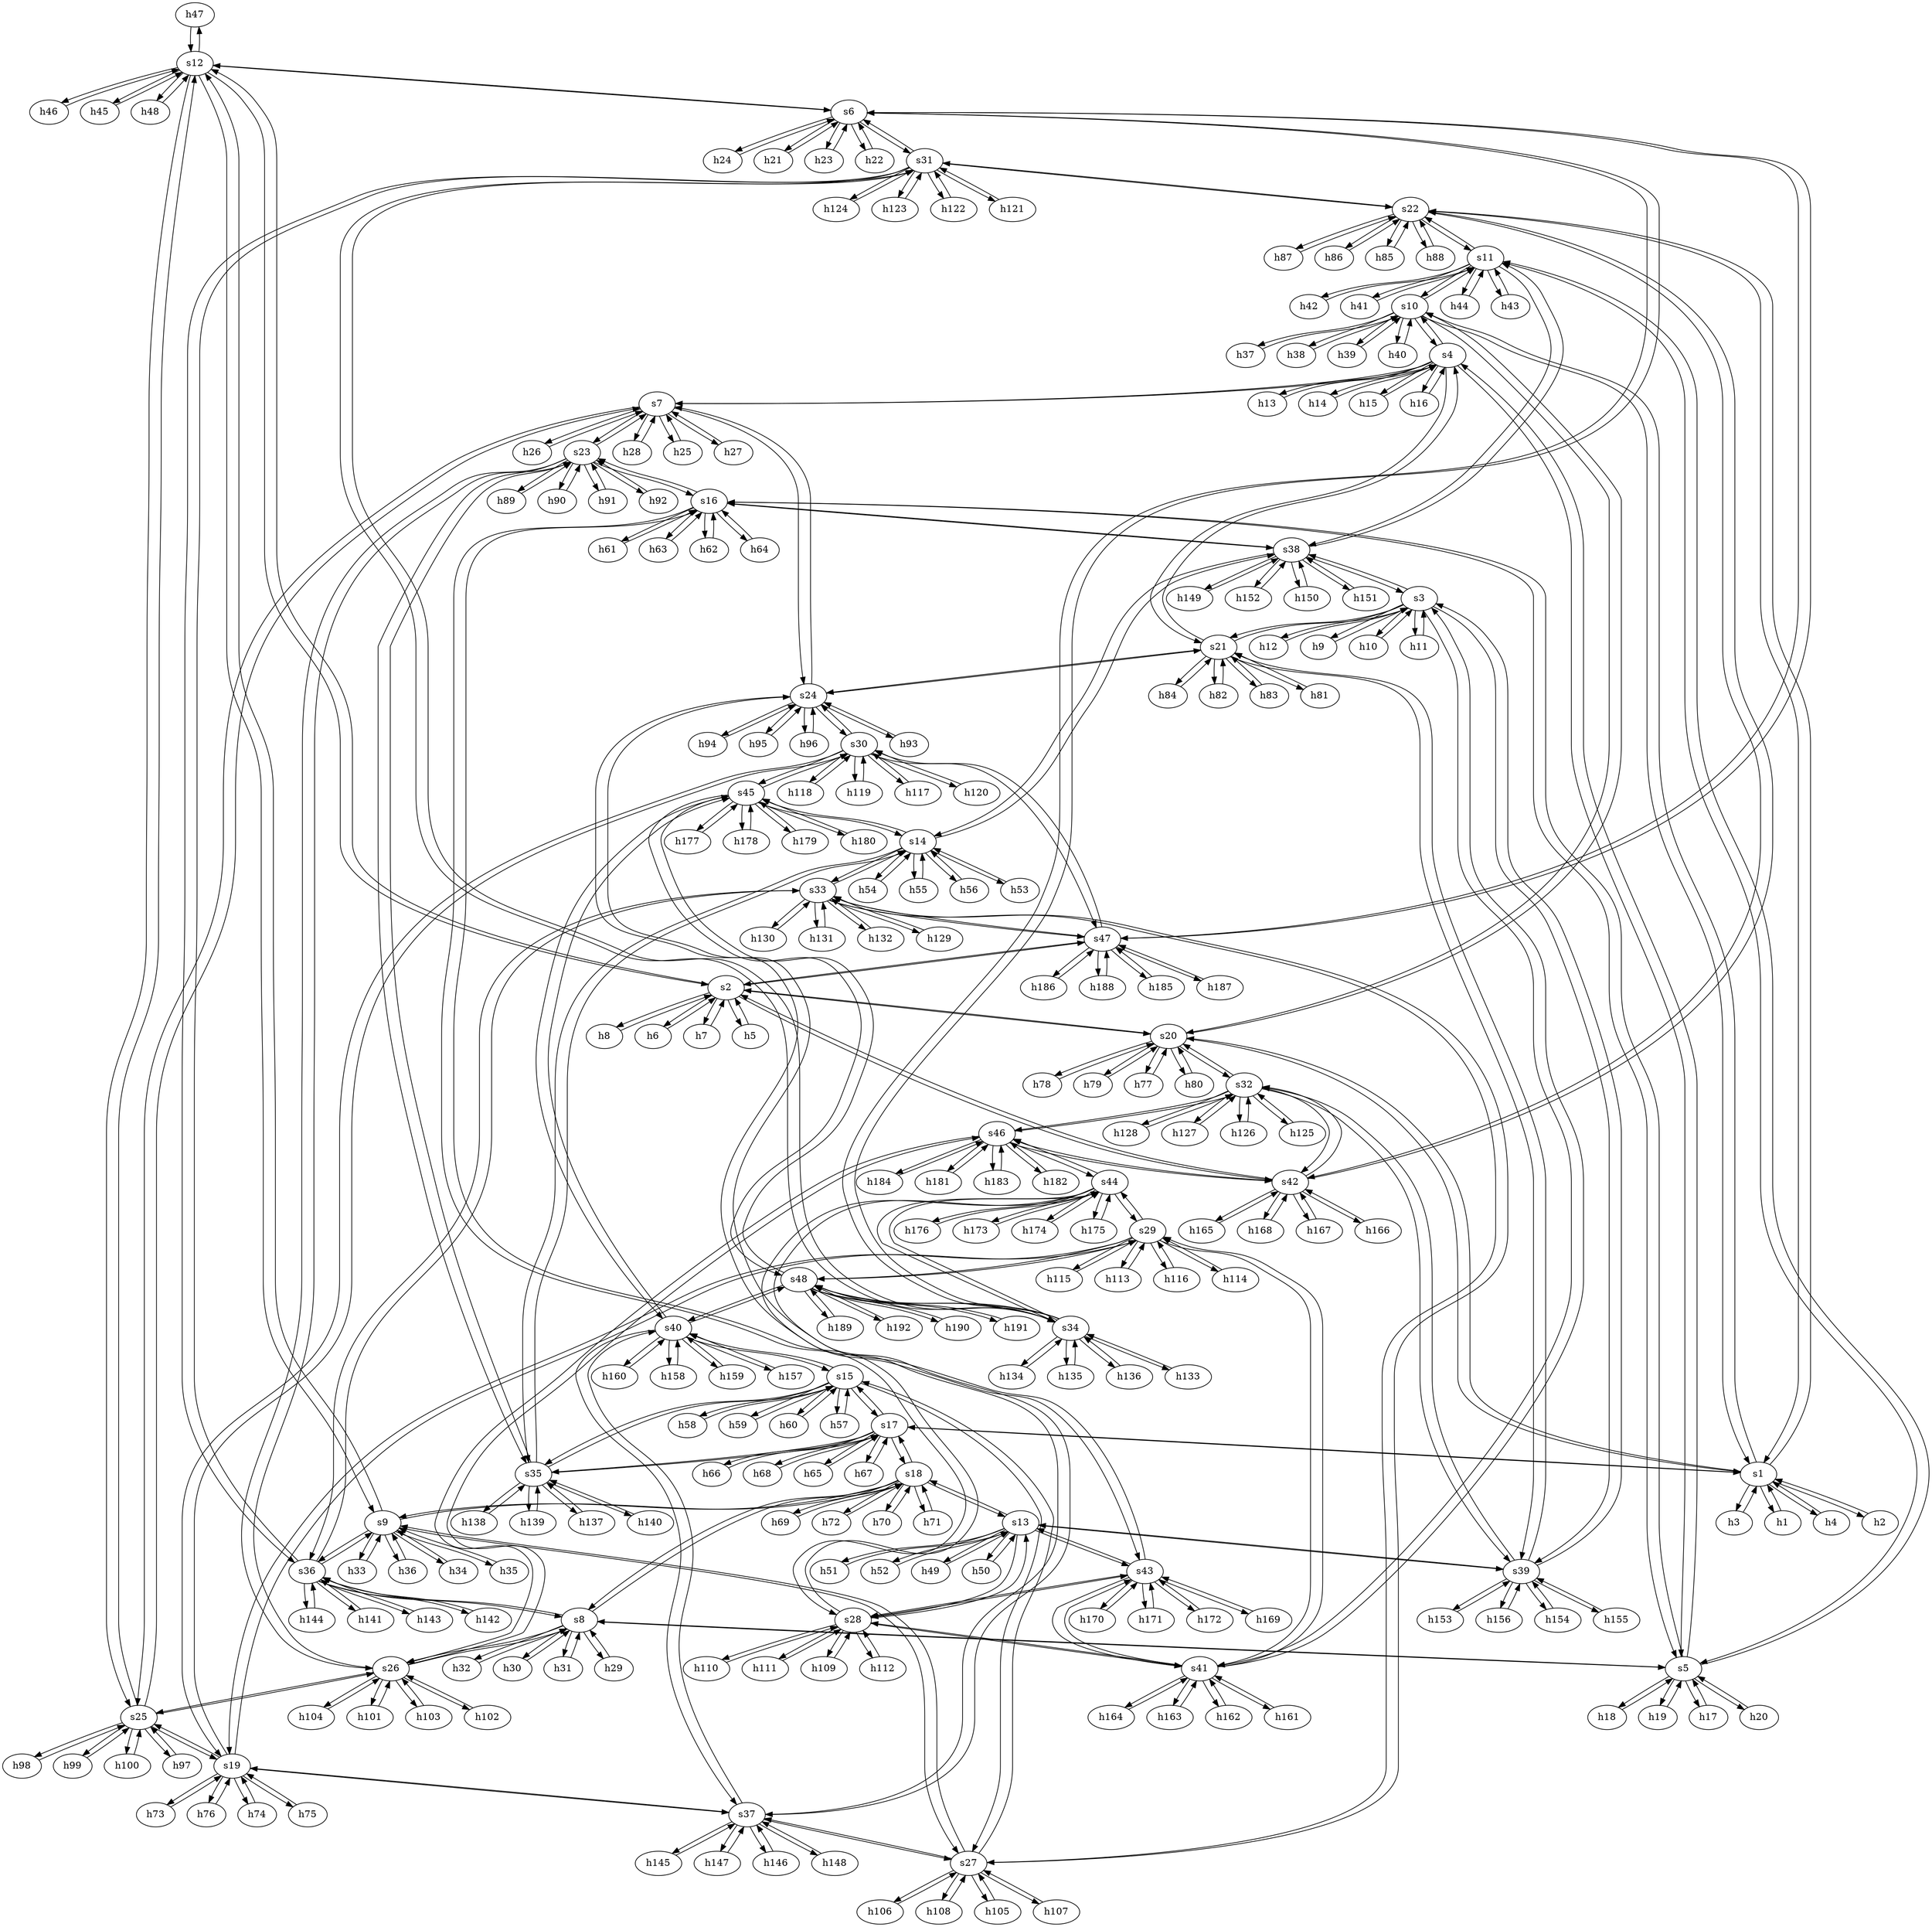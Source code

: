 strict digraph "random_regular_graph(4, 48)" {
	h47	 [ip="111.0.0.47",
		mac="0:0:0:0:0:2f",
		type=host];
	s12	 [id=12,
		type=switch];
	h47 -> s12	 [capacity="1Gbps",
		cost=1,
		dst_port=6,
		src_port=0];
	h46	 [ip="111.0.0.46",
		mac="0:0:0:0:0:2e",
		type=host];
	h46 -> s12	 [capacity="1Gbps",
		cost=1,
		dst_port=5,
		src_port=0];
	h45	 [ip="111.0.0.45",
		mac="0:0:0:0:0:2d",
		type=host];
	h45 -> s12	 [capacity="1Gbps",
		cost=1,
		dst_port=4,
		src_port=0];
	h44	 [ip="111.0.0.44",
		mac="0:0:0:0:0:2c",
		type=host];
	s11	 [id=11,
		type=switch];
	h44 -> s11	 [capacity="1Gbps",
		cost=1,
		dst_port=7,
		src_port=0];
	h43	 [ip="111.0.0.43",
		mac="0:0:0:0:0:2b",
		type=host];
	h43 -> s11	 [capacity="1Gbps",
		cost=1,
		dst_port=6,
		src_port=0];
	h42	 [ip="111.0.0.42",
		mac="0:0:0:0:0:2a",
		type=host];
	h42 -> s11	 [capacity="1Gbps",
		cost=1,
		dst_port=5,
		src_port=0];
	h41	 [ip="111.0.0.41",
		mac="0:0:0:0:0:29",
		type=host];
	h41 -> s11	 [capacity="1Gbps",
		cost=1,
		dst_port=4,
		src_port=0];
	h40	 [ip="111.0.0.40",
		mac="0:0:0:0:0:28",
		type=host];
	s10	 [id=10,
		type=switch];
	h40 -> s10	 [capacity="1Gbps",
		cost=1,
		dst_port=7,
		src_port=0];
	h49	 [ip="111.0.0.49",
		mac="0:0:0:0:0:31",
		type=host];
	s13	 [id=13,
		type=switch];
	h49 -> s13	 [capacity="1Gbps",
		cost=1,
		dst_port=4,
		src_port=0];
	h48	 [ip="111.0.0.48",
		mac="0:0:0:0:0:30",
		type=host];
	h48 -> s12	 [capacity="1Gbps",
		cost=1,
		dst_port=7,
		src_port=0];
	h129	 [ip="111.0.0.129",
		mac="0:0:0:0:0:81",
		type=host];
	s33	 [id=33,
		type=switch];
	h129 -> s33	 [capacity="1Gbps",
		cost=1,
		dst_port=4,
		src_port=0];
	h128	 [ip="111.0.0.128",
		mac="0:0:0:0:0:80",
		type=host];
	s32	 [id=32,
		type=switch];
	h128 -> s32	 [capacity="1Gbps",
		cost=1,
		dst_port=7,
		src_port=0];
	h127	 [ip="111.0.0.127",
		mac="0:0:0:0:0:7f",
		type=host];
	h127 -> s32	 [capacity="1Gbps",
		cost=1,
		dst_port=6,
		src_port=0];
	h126	 [ip="111.0.0.126",
		mac="0:0:0:0:0:7e",
		type=host];
	h126 -> s32	 [capacity="1Gbps",
		cost=1,
		dst_port=5,
		src_port=0];
	h125	 [ip="111.0.0.125",
		mac="0:0:0:0:0:7d",
		type=host];
	h125 -> s32	 [capacity="1Gbps",
		cost=1,
		dst_port=4,
		src_port=0];
	h124	 [ip="111.0.0.124",
		mac="0:0:0:0:0:7c",
		type=host];
	s31	 [id=31,
		type=switch];
	h124 -> s31	 [capacity="1Gbps",
		cost=1,
		dst_port=7,
		src_port=0];
	h123	 [ip="111.0.0.123",
		mac="0:0:0:0:0:7b",
		type=host];
	h123 -> s31	 [capacity="1Gbps",
		cost=1,
		dst_port=6,
		src_port=0];
	h122	 [ip="111.0.0.122",
		mac="0:0:0:0:0:7a",
		type=host];
	h122 -> s31	 [capacity="1Gbps",
		cost=1,
		dst_port=5,
		src_port=0];
	h121	 [ip="111.0.0.121",
		mac="0:0:0:0:0:79",
		type=host];
	h121 -> s31	 [capacity="1Gbps",
		cost=1,
		dst_port=4,
		src_port=0];
	h120	 [ip="111.0.0.120",
		mac="0:0:0:0:0:78",
		type=host];
	s30	 [id=30,
		type=switch];
	h120 -> s30	 [capacity="1Gbps",
		cost=1,
		dst_port=7,
		src_port=0];
	h69	 [ip="111.0.0.69",
		mac="0:0:0:0:0:45",
		type=host];
	s18	 [id=18,
		type=switch];
	h69 -> s18	 [capacity="1Gbps",
		cost=1,
		dst_port=4,
		src_port=0];
	h68	 [ip="111.0.0.68",
		mac="0:0:0:0:0:44",
		type=host];
	s17	 [id=17,
		type=switch];
	h68 -> s17	 [capacity="1Gbps",
		cost=1,
		dst_port=7,
		src_port=0];
	h190	 [ip="111.0.0.190",
		mac="0:0:0:0:0:be",
		type=host];
	s48	 [id=48,
		type=switch];
	h190 -> s48	 [capacity="1Gbps",
		cost=1,
		dst_port=5,
		src_port=0];
	h191	 [ip="111.0.0.191",
		mac="0:0:0:0:0:bf",
		type=host];
	h191 -> s48	 [capacity="1Gbps",
		cost=1,
		dst_port=6,
		src_port=0];
	h61	 [ip="111.0.0.61",
		mac="0:0:0:0:0:3d",
		type=host];
	s16	 [id=16,
		type=switch];
	h61 -> s16	 [capacity="1Gbps",
		cost=1,
		dst_port=4,
		src_port=0];
	h60	 [ip="111.0.0.60",
		mac="0:0:0:0:0:3c",
		type=host];
	s15	 [id=15,
		type=switch];
	h60 -> s15	 [capacity="1Gbps",
		cost=1,
		dst_port=7,
		src_port=0];
	h63	 [ip="111.0.0.63",
		mac="0:0:0:0:0:3f",
		type=host];
	h63 -> s16	 [capacity="1Gbps",
		cost=1,
		dst_port=6,
		src_port=0];
	h62	 [ip="111.0.0.62",
		mac="0:0:0:0:0:3e",
		type=host];
	h62 -> s16	 [capacity="1Gbps",
		cost=1,
		dst_port=5,
		src_port=0];
	h65	 [ip="111.0.0.65",
		mac="0:0:0:0:0:41",
		type=host];
	h65 -> s17	 [capacity="1Gbps",
		cost=1,
		dst_port=4,
		src_port=0];
	h64	 [ip="111.0.0.64",
		mac="0:0:0:0:0:40",
		type=host];
	h64 -> s16	 [capacity="1Gbps",
		cost=1,
		dst_port=7,
		src_port=0];
	h67	 [ip="111.0.0.67",
		mac="0:0:0:0:0:43",
		type=host];
	h67 -> s17	 [capacity="1Gbps",
		cost=1,
		dst_port=6,
		src_port=0];
	h66	 [ip="111.0.0.66",
		mac="0:0:0:0:0:42",
		type=host];
	h66 -> s17	 [capacity="1Gbps",
		cost=1,
		dst_port=5,
		src_port=0];
	h183	 [ip="111.0.0.183",
		mac="0:0:0:0:0:b7",
		type=host];
	s46	 [id=46,
		type=switch];
	h183 -> s46	 [capacity="1Gbps",
		cost=1,
		dst_port=6,
		src_port=0];
	h170	 [ip="111.0.0.170",
		mac="0:0:0:0:0:aa",
		type=host];
	s43	 [id=43,
		type=switch];
	h170 -> s43	 [capacity="1Gbps",
		cost=1,
		dst_port=5,
		src_port=0];
	h171	 [ip="111.0.0.171",
		mac="0:0:0:0:0:ab",
		type=host];
	h171 -> s43	 [capacity="1Gbps",
		cost=1,
		dst_port=6,
		src_port=0];
	h172	 [ip="111.0.0.172",
		mac="0:0:0:0:0:ac",
		type=host];
	h172 -> s43	 [capacity="1Gbps",
		cost=1,
		dst_port=7,
		src_port=0];
	h173	 [ip="111.0.0.173",
		mac="0:0:0:0:0:ad",
		type=host];
	s44	 [id=44,
		type=switch];
	h173 -> s44	 [capacity="1Gbps",
		cost=1,
		dst_port=4,
		src_port=0];
	h174	 [ip="111.0.0.174",
		mac="0:0:0:0:0:ae",
		type=host];
	h174 -> s44	 [capacity="1Gbps",
		cost=1,
		dst_port=5,
		src_port=0];
	h182	 [ip="111.0.0.182",
		mac="0:0:0:0:0:b6",
		type=host];
	h182 -> s46	 [capacity="1Gbps",
		cost=1,
		dst_port=5,
		src_port=0];
	h175	 [ip="111.0.0.175",
		mac="0:0:0:0:0:af",
		type=host];
	h175 -> s44	 [capacity="1Gbps",
		cost=1,
		dst_port=6,
		src_port=0];
	h176	 [ip="111.0.0.176",
		mac="0:0:0:0:0:b0",
		type=host];
	h176 -> s44	 [capacity="1Gbps",
		cost=1,
		dst_port=7,
		src_port=0];
	h177	 [ip="111.0.0.177",
		mac="0:0:0:0:0:b1",
		type=host];
	s45	 [id=45,
		type=switch];
	h177 -> s45	 [capacity="1Gbps",
		cost=1,
		dst_port=4,
		src_port=0];
	h178	 [ip="111.0.0.178",
		mac="0:0:0:0:0:b2",
		type=host];
	h178 -> s45	 [capacity="1Gbps",
		cost=1,
		dst_port=5,
		src_port=0];
	h179	 [ip="111.0.0.179",
		mac="0:0:0:0:0:b3",
		type=host];
	h179 -> s45	 [capacity="1Gbps",
		cost=1,
		dst_port=6,
		src_port=0];
	h185	 [ip="111.0.0.185",
		mac="0:0:0:0:0:b9",
		type=host];
	s47	 [id=47,
		type=switch];
	h185 -> s47	 [capacity="1Gbps",
		cost=1,
		dst_port=4,
		src_port=0];
	h184	 [ip="111.0.0.184",
		mac="0:0:0:0:0:b8",
		type=host];
	h184 -> s46	 [capacity="1Gbps",
		cost=1,
		dst_port=7,
		src_port=0];
	h187	 [ip="111.0.0.187",
		mac="0:0:0:0:0:bb",
		type=host];
	h187 -> s47	 [capacity="1Gbps",
		cost=1,
		dst_port=6,
		src_port=0];
	h186	 [ip="111.0.0.186",
		mac="0:0:0:0:0:ba",
		type=host];
	h186 -> s47	 [capacity="1Gbps",
		cost=1,
		dst_port=5,
		src_port=0];
	h181	 [ip="111.0.0.181",
		mac="0:0:0:0:0:b5",
		type=host];
	h181 -> s46	 [capacity="1Gbps",
		cost=1,
		dst_port=4,
		src_port=0];
	h180	 [ip="111.0.0.180",
		mac="0:0:0:0:0:b4",
		type=host];
	h180 -> s45	 [capacity="1Gbps",
		cost=1,
		dst_port=7,
		src_port=0];
	h83	 [ip="111.0.0.83",
		mac="0:0:0:0:0:53",
		type=host];
	s21	 [id=21,
		type=switch];
	h83 -> s21	 [capacity="1Gbps",
		cost=1,
		dst_port=6,
		src_port=0];
	h104	 [ip="111.0.0.104",
		mac="0:0:0:0:0:68",
		type=host];
	s26	 [id=26,
		type=switch];
	h104 -> s26	 [capacity="1Gbps",
		cost=1,
		dst_port=7,
		src_port=0];
	h81	 [ip="111.0.0.81",
		mac="0:0:0:0:0:51",
		type=host];
	h81 -> s21	 [capacity="1Gbps",
		cost=1,
		dst_port=4,
		src_port=0];
	h106	 [ip="111.0.0.106",
		mac="0:0:0:0:0:6a",
		type=host];
	s27	 [id=27,
		type=switch];
	h106 -> s27	 [capacity="1Gbps",
		cost=1,
		dst_port=5,
		src_port=0];
	h87	 [ip="111.0.0.87",
		mac="0:0:0:0:0:57",
		type=host];
	s22	 [id=22,
		type=switch];
	h87 -> s22	 [capacity="1Gbps",
		cost=1,
		dst_port=6,
		src_port=0];
	h86	 [ip="111.0.0.86",
		mac="0:0:0:0:0:56",
		type=host];
	h86 -> s22	 [capacity="1Gbps",
		cost=1,
		dst_port=5,
		src_port=0];
	h85	 [ip="111.0.0.85",
		mac="0:0:0:0:0:55",
		type=host];
	h85 -> s22	 [capacity="1Gbps",
		cost=1,
		dst_port=4,
		src_port=0];
	h84	 [ip="111.0.0.84",
		mac="0:0:0:0:0:54",
		type=host];
	h84 -> s21	 [capacity="1Gbps",
		cost=1,
		dst_port=7,
		src_port=0];
	h89	 [ip="111.0.0.89",
		mac="0:0:0:0:0:59",
		type=host];
	s23	 [id=23,
		type=switch];
	h89 -> s23	 [capacity="1Gbps",
		cost=1,
		dst_port=4,
		src_port=0];
	h88	 [ip="111.0.0.88",
		mac="0:0:0:0:0:58",
		type=host];
	h88 -> s22	 [capacity="1Gbps",
		cost=1,
		dst_port=7,
		src_port=0];
	h109	 [ip="111.0.0.109",
		mac="0:0:0:0:0:6d",
		type=host];
	s28	 [id=28,
		type=switch];
	h109 -> s28	 [capacity="1Gbps",
		cost=1,
		dst_port=4,
		src_port=0];
	h108	 [ip="111.0.0.108",
		mac="0:0:0:0:0:6c",
		type=host];
	h108 -> s27	 [capacity="1Gbps",
		cost=1,
		dst_port=7,
		src_port=0];
	h18	 [ip="111.0.0.18",
		mac="0:0:0:0:0:12",
		type=host];
	s5	 [id=5,
		type=switch];
	h18 -> s5	 [capacity="1Gbps",
		cost=1,
		dst_port=5,
		src_port=0];
	h19	 [ip="111.0.0.19",
		mac="0:0:0:0:0:13",
		type=host];
	h19 -> s5	 [capacity="1Gbps",
		cost=1,
		dst_port=6,
		src_port=0];
	h10	 [ip="111.0.0.10",
		mac="0:0:0:0:0:a",
		type=host];
	s3	 [id=3,
		type=switch];
	h10 -> s3	 [capacity="1Gbps",
		cost=1,
		dst_port=5,
		src_port=0];
	h11	 [ip="111.0.0.11",
		mac="0:0:0:0:0:b",
		type=host];
	h11 -> s3	 [capacity="1Gbps",
		cost=1,
		dst_port=6,
		src_port=0];
	h12	 [ip="111.0.0.12",
		mac="0:0:0:0:0:c",
		type=host];
	h12 -> s3	 [capacity="1Gbps",
		cost=1,
		dst_port=7,
		src_port=0];
	h13	 [ip="111.0.0.13",
		mac="0:0:0:0:0:d",
		type=host];
	s4	 [id=4,
		type=switch];
	h13 -> s4	 [capacity="1Gbps",
		cost=1,
		dst_port=4,
		src_port=0];
	h14	 [ip="111.0.0.14",
		mac="0:0:0:0:0:e",
		type=host];
	h14 -> s4	 [capacity="1Gbps",
		cost=1,
		dst_port=5,
		src_port=0];
	h15	 [ip="111.0.0.15",
		mac="0:0:0:0:0:f",
		type=host];
	h15 -> s4	 [capacity="1Gbps",
		cost=1,
		dst_port=6,
		src_port=0];
	h16	 [ip="111.0.0.16",
		mac="0:0:0:0:0:10",
		type=host];
	h16 -> s4	 [capacity="1Gbps",
		cost=1,
		dst_port=7,
		src_port=0];
	h17	 [ip="111.0.0.17",
		mac="0:0:0:0:0:11",
		type=host];
	h17 -> s5	 [capacity="1Gbps",
		cost=1,
		dst_port=4,
		src_port=0];
	s9	 [id=9,
		type=switch];
	h33	 [ip="111.0.0.33",
		mac="0:0:0:0:0:21",
		type=host];
	s9 -> h33	 [capacity="1Gbps",
		cost=1,
		dst_port=0,
		src_port=4];
	h36	 [ip="111.0.0.36",
		mac="0:0:0:0:0:24",
		type=host];
	s9 -> h36	 [capacity="1Gbps",
		cost=1,
		dst_port=0,
		src_port=7];
	h34	 [ip="111.0.0.34",
		mac="0:0:0:0:0:22",
		type=host];
	s9 -> h34	 [capacity="1Gbps",
		cost=1,
		dst_port=0,
		src_port=5];
	h35	 [ip="111.0.0.35",
		mac="0:0:0:0:0:23",
		type=host];
	s9 -> h35	 [capacity="1Gbps",
		cost=1,
		dst_port=0,
		src_port=6];
	s9 -> s27	 [capacity="1Gbps",
		cost=1,
		dst_port=0,
		src_port=3];
	s9 -> s18	 [capacity="1Gbps",
		cost=1,
		dst_port=1,
		src_port=2];
	s9 -> s12	 [capacity="1Gbps",
		cost=1,
		dst_port=1,
		src_port=0];
	s36	 [id=36,
		type=switch];
	s9 -> s36	 [capacity="1Gbps",
		cost=1,
		dst_port=0,
		src_port=1];
	s8	 [id=8,
		type=switch];
	s8 -> s5	 [capacity="1Gbps",
		cost=1,
		dst_port=1,
		src_port=3];
	h32	 [ip="111.0.0.32",
		mac="0:0:0:0:0:20",
		type=host];
	s8 -> h32	 [capacity="1Gbps",
		cost=1,
		dst_port=0,
		src_port=7];
	h30	 [ip="111.0.0.30",
		mac="0:0:0:0:0:1e",
		type=host];
	s8 -> h30	 [capacity="1Gbps",
		cost=1,
		dst_port=0,
		src_port=5];
	h31	 [ip="111.0.0.31",
		mac="0:0:0:0:0:1f",
		type=host];
	s8 -> h31	 [capacity="1Gbps",
		cost=1,
		dst_port=0,
		src_port=6];
	s8 -> s26	 [capacity="1Gbps",
		cost=1,
		dst_port=2,
		src_port=2];
	s8 -> s18	 [capacity="1Gbps",
		cost=1,
		dst_port=2,
		src_port=0];
	s8 -> s36	 [capacity="1Gbps",
		cost=1,
		dst_port=1,
		src_port=1];
	h29	 [ip="111.0.0.29",
		mac="0:0:0:0:0:1d",
		type=host];
	s8 -> h29	 [capacity="1Gbps",
		cost=1,
		dst_port=0,
		src_port=4];
	s3 -> h10	 [capacity="1Gbps",
		cost=1,
		dst_port=0,
		src_port=5];
	s3 -> h11	 [capacity="1Gbps",
		cost=1,
		dst_port=0,
		src_port=6];
	s3 -> h12	 [capacity="1Gbps",
		cost=1,
		dst_port=0,
		src_port=7];
	s3 -> s21	 [capacity="1Gbps",
		cost=1,
		dst_port=0,
		src_port=0];
	s41	 [id=41,
		type=switch];
	s3 -> s41	 [capacity="1Gbps",
		cost=1,
		dst_port=0,
		src_port=2];
	h9	 [ip="111.0.0.9",
		mac="0:0:0:0:0:9",
		type=host];
	s3 -> h9	 [capacity="1Gbps",
		cost=1,
		dst_port=0,
		src_port=4];
	s39	 [id=39,
		type=switch];
	s3 -> s39	 [capacity="1Gbps",
		cost=1,
		dst_port=0,
		src_port=1];
	s38	 [id=38,
		type=switch];
	s3 -> s38	 [capacity="1Gbps",
		cost=1,
		dst_port=0,
		src_port=3];
	s2	 [id=2,
		type=switch];
	s20	 [id=20,
		type=switch];
	s2 -> s20	 [capacity="1Gbps",
		cost=1,
		dst_port=0,
		src_port=1];
	s2 -> s47	 [capacity="1Gbps",
		cost=1,
		dst_port=0,
		src_port=2];
	s42	 [id=42,
		type=switch];
	s2 -> s42	 [capacity="1Gbps",
		cost=1,
		dst_port=1,
		src_port=3];
	s2 -> s12	 [capacity="1Gbps",
		cost=1,
		dst_port=0,
		src_port=0];
	h8	 [ip="111.0.0.8",
		mac="0:0:0:0:0:8",
		type=host];
	s2 -> h8	 [capacity="1Gbps",
		cost=1,
		dst_port=0,
		src_port=7];
	h6	 [ip="111.0.0.6",
		mac="0:0:0:0:0:6",
		type=host];
	s2 -> h6	 [capacity="1Gbps",
		cost=1,
		dst_port=0,
		src_port=5];
	h7	 [ip="111.0.0.7",
		mac="0:0:0:0:0:7",
		type=host];
	s2 -> h7	 [capacity="1Gbps",
		cost=1,
		dst_port=0,
		src_port=6];
	h5	 [ip="111.0.0.5",
		mac="0:0:0:0:0:5",
		type=host];
	s2 -> h5	 [capacity="1Gbps",
		cost=1,
		dst_port=0,
		src_port=4];
	s1	 [id=1,
		type=switch];
	s1 -> s22	 [capacity="1Gbps",
		cost=1,
		dst_port=0,
		src_port=0];
	s1 -> s20	 [capacity="1Gbps",
		cost=1,
		dst_port=1,
		src_port=1];
	s1 -> s10	 [capacity="1Gbps",
		cost=1,
		dst_port=1,
		src_port=2];
	s1 -> s17	 [capacity="1Gbps",
		cost=1,
		dst_port=1,
		src_port=3];
	h2	 [ip="111.0.0.2",
		mac="0:0:0:0:0:2",
		type=host];
	s1 -> h2	 [capacity="1Gbps",
		cost=1,
		dst_port=0,
		src_port=5];
	h3	 [ip="111.0.0.3",
		mac="0:0:0:0:0:3",
		type=host];
	s1 -> h3	 [capacity="1Gbps",
		cost=1,
		dst_port=0,
		src_port=6];
	h1	 [ip="111.0.0.1",
		mac="0:0:0:0:0:1",
		type=host];
	s1 -> h1	 [capacity="1Gbps",
		cost=1,
		dst_port=0,
		src_port=4];
	h4	 [ip="111.0.0.4",
		mac="0:0:0:0:0:4",
		type=host];
	s1 -> h4	 [capacity="1Gbps",
		cost=1,
		dst_port=0,
		src_port=7];
	s7	 [id=7,
		type=switch];
	s7 -> s4	 [capacity="1Gbps",
		cost=1,
		dst_port=1,
		src_port=1];
	s7 -> s23	 [capacity="1Gbps",
		cost=1,
		dst_port=2,
		src_port=0];
	s24	 [id=24,
		type=switch];
	s7 -> s24	 [capacity="1Gbps",
		cost=1,
		dst_port=1,
		src_port=2];
	s25	 [id=25,
		type=switch];
	s7 -> s25	 [capacity="1Gbps",
		cost=1,
		dst_port=2,
		src_port=3];
	h28	 [ip="111.0.0.28",
		mac="0:0:0:0:0:1c",
		type=host];
	s7 -> h28	 [capacity="1Gbps",
		cost=1,
		dst_port=0,
		src_port=7];
	h25	 [ip="111.0.0.25",
		mac="0:0:0:0:0:19",
		type=host];
	s7 -> h25	 [capacity="1Gbps",
		cost=1,
		dst_port=0,
		src_port=4];
	h27	 [ip="111.0.0.27",
		mac="0:0:0:0:0:1b",
		type=host];
	s7 -> h27	 [capacity="1Gbps",
		cost=1,
		dst_port=0,
		src_port=6];
	h26	 [ip="111.0.0.26",
		mac="0:0:0:0:0:1a",
		type=host];
	s7 -> h26	 [capacity="1Gbps",
		cost=1,
		dst_port=0,
		src_port=5];
	s6	 [id=6,
		type=switch];
	s6 -> s47	 [capacity="1Gbps",
		cost=1,
		dst_port=1,
		src_port=1];
	s6 -> s12	 [capacity="1Gbps",
		cost=1,
		dst_port=2,
		src_port=3];
	s34	 [id=34,
		type=switch];
	s6 -> s34	 [capacity="1Gbps",
		cost=1,
		dst_port=3,
		src_port=0];
	s6 -> s31	 [capacity="1Gbps",
		cost=1,
		dst_port=3,
		src_port=2];
	h24	 [ip="111.0.0.24",
		mac="0:0:0:0:0:18",
		type=host];
	s6 -> h24	 [capacity="1Gbps",
		cost=1,
		dst_port=0,
		src_port=7];
	h21	 [ip="111.0.0.21",
		mac="0:0:0:0:0:15",
		type=host];
	s6 -> h21	 [capacity="1Gbps",
		cost=1,
		dst_port=0,
		src_port=4];
	h23	 [ip="111.0.0.23",
		mac="0:0:0:0:0:17",
		type=host];
	s6 -> h23	 [capacity="1Gbps",
		cost=1,
		dst_port=0,
		src_port=6];
	h22	 [ip="111.0.0.22",
		mac="0:0:0:0:0:16",
		type=host];
	s6 -> h22	 [capacity="1Gbps",
		cost=1,
		dst_port=0,
		src_port=5];
	s5 -> h18	 [capacity="1Gbps",
		cost=1,
		dst_port=0,
		src_port=5];
	s5 -> h19	 [capacity="1Gbps",
		cost=1,
		dst_port=0,
		src_port=6];
	s5 -> h17	 [capacity="1Gbps",
		cost=1,
		dst_port=0,
		src_port=4];
	s5 -> s8	 [capacity="1Gbps",
		cost=1,
		dst_port=3,
		src_port=1];
	s5 -> s4	 [capacity="1Gbps",
		cost=1,
		dst_port=2,
		src_port=3];
	s5 -> s11	 [capacity="1Gbps",
		cost=1,
		dst_port=3,
		src_port=0];
	s5 -> s16	 [capacity="1Gbps",
		cost=1,
		dst_port=3,
		src_port=2];
	h20	 [ip="111.0.0.20",
		mac="0:0:0:0:0:14",
		type=host];
	s5 -> h20	 [capacity="1Gbps",
		cost=1,
		dst_port=0,
		src_port=7];
	s4 -> h13	 [capacity="1Gbps",
		cost=1,
		dst_port=0,
		src_port=4];
	s4 -> h14	 [capacity="1Gbps",
		cost=1,
		dst_port=0,
		src_port=5];
	s4 -> h15	 [capacity="1Gbps",
		cost=1,
		dst_port=0,
		src_port=6];
	s4 -> h16	 [capacity="1Gbps",
		cost=1,
		dst_port=0,
		src_port=7];
	s4 -> s7	 [capacity="1Gbps",
		cost=1,
		dst_port=3,
		src_port=1];
	s4 -> s5	 [capacity="1Gbps",
		cost=1,
		dst_port=3,
		src_port=2];
	s4 -> s21	 [capacity="1Gbps",
		cost=1,
		dst_port=3,
		src_port=3];
	s4 -> s10	 [capacity="1Gbps",
		cost=1,
		dst_port=3,
		src_port=0];
	h163	 [ip="111.0.0.163",
		mac="0:0:0:0:0:a3",
		type=host];
	h163 -> s41	 [capacity="1Gbps",
		cost=1,
		dst_port=6,
		src_port=0];
	h162	 [ip="111.0.0.162",
		mac="0:0:0:0:0:a2",
		type=host];
	h162 -> s41	 [capacity="1Gbps",
		cost=1,
		dst_port=5,
		src_port=0];
	h161	 [ip="111.0.0.161",
		mac="0:0:0:0:0:a1",
		type=host];
	h161 -> s41	 [capacity="1Gbps",
		cost=1,
		dst_port=4,
		src_port=0];
	h160	 [ip="111.0.0.160",
		mac="0:0:0:0:0:a0",
		type=host];
	s40	 [id=40,
		type=switch];
	h160 -> s40	 [capacity="1Gbps",
		cost=1,
		dst_port=7,
		src_port=0];
	h167	 [ip="111.0.0.167",
		mac="0:0:0:0:0:a7",
		type=host];
	h167 -> s42	 [capacity="1Gbps",
		cost=1,
		dst_port=6,
		src_port=0];
	h166	 [ip="111.0.0.166",
		mac="0:0:0:0:0:a6",
		type=host];
	h166 -> s42	 [capacity="1Gbps",
		cost=1,
		dst_port=5,
		src_port=0];
	h165	 [ip="111.0.0.165",
		mac="0:0:0:0:0:a5",
		type=host];
	h165 -> s42	 [capacity="1Gbps",
		cost=1,
		dst_port=4,
		src_port=0];
	h164	 [ip="111.0.0.164",
		mac="0:0:0:0:0:a4",
		type=host];
	h164 -> s41	 [capacity="1Gbps",
		cost=1,
		dst_port=7,
		src_port=0];
	h169	 [ip="111.0.0.169",
		mac="0:0:0:0:0:a9",
		type=host];
	h169 -> s43	 [capacity="1Gbps",
		cost=1,
		dst_port=4,
		src_port=0];
	h168	 [ip="111.0.0.168",
		mac="0:0:0:0:0:a8",
		type=host];
	h168 -> s42	 [capacity="1Gbps",
		cost=1,
		dst_port=7,
		src_port=0];
	h32 -> s8	 [capacity="1Gbps",
		cost=1,
		dst_port=7,
		src_port=0];
	h33 -> s9	 [capacity="1Gbps",
		cost=1,
		dst_port=4,
		src_port=0];
	h30 -> s8	 [capacity="1Gbps",
		cost=1,
		dst_port=5,
		src_port=0];
	h31 -> s8	 [capacity="1Gbps",
		cost=1,
		dst_port=6,
		src_port=0];
	h36 -> s9	 [capacity="1Gbps",
		cost=1,
		dst_port=7,
		src_port=0];
	h37	 [ip="111.0.0.37",
		mac="0:0:0:0:0:25",
		type=host];
	h37 -> s10	 [capacity="1Gbps",
		cost=1,
		dst_port=4,
		src_port=0];
	h34 -> s9	 [capacity="1Gbps",
		cost=1,
		dst_port=5,
		src_port=0];
	h35 -> s9	 [capacity="1Gbps",
		cost=1,
		dst_port=6,
		src_port=0];
	h38	 [ip="111.0.0.38",
		mac="0:0:0:0:0:26",
		type=host];
	h38 -> s10	 [capacity="1Gbps",
		cost=1,
		dst_port=5,
		src_port=0];
	h39	 [ip="111.0.0.39",
		mac="0:0:0:0:0:27",
		type=host];
	h39 -> s10	 [capacity="1Gbps",
		cost=1,
		dst_port=6,
		src_port=0];
	s22 -> h87	 [capacity="1Gbps",
		cost=1,
		dst_port=0,
		src_port=6];
	s22 -> h86	 [capacity="1Gbps",
		cost=1,
		dst_port=0,
		src_port=5];
	s22 -> h85	 [capacity="1Gbps",
		cost=1,
		dst_port=0,
		src_port=4];
	s22 -> h88	 [capacity="1Gbps",
		cost=1,
		dst_port=0,
		src_port=7];
	s22 -> s1	 [capacity="1Gbps",
		cost=1,
		dst_port=0,
		src_port=0];
	s22 -> s42	 [capacity="1Gbps",
		cost=1,
		dst_port=0,
		src_port=3];
	s22 -> s11	 [capacity="1Gbps",
		cost=1,
		dst_port=0,
		src_port=2];
	s22 -> s31	 [capacity="1Gbps",
		cost=1,
		dst_port=0,
		src_port=1];
	s23 -> h89	 [capacity="1Gbps",
		cost=1,
		dst_port=0,
		src_port=4];
	s23 -> s7	 [capacity="1Gbps",
		cost=1,
		dst_port=0,
		src_port=1];
	s23 -> s26	 [capacity="1Gbps",
		cost=1,
		dst_port=0,
		src_port=2];
	s23 -> s16	 [capacity="1Gbps",
		cost=1,
		dst_port=0,
		src_port=3];
	s35	 [id=35,
		type=switch];
	s23 -> s35	 [capacity="1Gbps",
		cost=1,
		dst_port=0,
		src_port=0];
	h90	 [ip="111.0.0.90",
		mac="0:0:0:0:0:5a",
		type=host];
	s23 -> h90	 [capacity="1Gbps",
		cost=1,
		dst_port=0,
		src_port=5];
	h91	 [ip="111.0.0.91",
		mac="0:0:0:0:0:5b",
		type=host];
	s23 -> h91	 [capacity="1Gbps",
		cost=1,
		dst_port=0,
		src_port=6];
	h92	 [ip="111.0.0.92",
		mac="0:0:0:0:0:5c",
		type=host];
	s23 -> h92	 [capacity="1Gbps",
		cost=1,
		dst_port=0,
		src_port=7];
	s20 -> s2	 [capacity="1Gbps",
		cost=1,
		dst_port=1,
		src_port=0];
	s20 -> s1	 [capacity="1Gbps",
		cost=1,
		dst_port=1,
		src_port=1];
	s20 -> s10	 [capacity="1Gbps",
		cost=1,
		dst_port=0,
		src_port=2];
	h78	 [ip="111.0.0.78",
		mac="0:0:0:0:0:4e",
		type=host];
	s20 -> h78	 [capacity="1Gbps",
		cost=1,
		dst_port=0,
		src_port=5];
	h79	 [ip="111.0.0.79",
		mac="0:0:0:0:0:4f",
		type=host];
	s20 -> h79	 [capacity="1Gbps",
		cost=1,
		dst_port=0,
		src_port=6];
	h77	 [ip="111.0.0.77",
		mac="0:0:0:0:0:4d",
		type=host];
	s20 -> h77	 [capacity="1Gbps",
		cost=1,
		dst_port=0,
		src_port=4];
	h80	 [ip="111.0.0.80",
		mac="0:0:0:0:0:50",
		type=host];
	s20 -> h80	 [capacity="1Gbps",
		cost=1,
		dst_port=0,
		src_port=7];
	s20 -> s32	 [capacity="1Gbps",
		cost=1,
		dst_port=0,
		src_port=3];
	s21 -> h83	 [capacity="1Gbps",
		cost=1,
		dst_port=0,
		src_port=6];
	s21 -> h81	 [capacity="1Gbps",
		cost=1,
		dst_port=0,
		src_port=4];
	s21 -> h84	 [capacity="1Gbps",
		cost=1,
		dst_port=0,
		src_port=7];
	s21 -> s3	 [capacity="1Gbps",
		cost=1,
		dst_port=0,
		src_port=0];
	s21 -> s4	 [capacity="1Gbps",
		cost=1,
		dst_port=3,
		src_port=3];
	s21 -> s24	 [capacity="1Gbps",
		cost=1,
		dst_port=0,
		src_port=2];
	h82	 [ip="111.0.0.82",
		mac="0:0:0:0:0:52",
		type=host];
	s21 -> h82	 [capacity="1Gbps",
		cost=1,
		dst_port=0,
		src_port=5];
	s21 -> s39	 [capacity="1Gbps",
		cost=1,
		dst_port=2,
		src_port=1];
	s26 -> h104	 [capacity="1Gbps",
		cost=1,
		dst_port=0,
		src_port=7];
	s26 -> s8	 [capacity="1Gbps",
		cost=1,
		dst_port=2,
		src_port=2];
	s26 -> s23	 [capacity="1Gbps",
		cost=1,
		dst_port=1,
		src_port=0];
	s26 -> s25	 [capacity="1Gbps",
		cost=1,
		dst_port=3,
		src_port=3];
	s26 -> s46	 [capacity="1Gbps",
		cost=1,
		dst_port=1,
		src_port=1];
	h101	 [ip="111.0.0.101",
		mac="0:0:0:0:0:65",
		type=host];
	s26 -> h101	 [capacity="1Gbps",
		cost=1,
		dst_port=0,
		src_port=4];
	h103	 [ip="111.0.0.103",
		mac="0:0:0:0:0:67",
		type=host];
	s26 -> h103	 [capacity="1Gbps",
		cost=1,
		dst_port=0,
		src_port=6];
	h102	 [ip="111.0.0.102",
		mac="0:0:0:0:0:66",
		type=host];
	s26 -> h102	 [capacity="1Gbps",
		cost=1,
		dst_port=0,
		src_port=5];
	s27 -> h106	 [capacity="1Gbps",
		cost=1,
		dst_port=0,
		src_port=5];
	s27 -> h108	 [capacity="1Gbps",
		cost=1,
		dst_port=0,
		src_port=7];
	s27 -> s9	 [capacity="1Gbps",
		cost=1,
		dst_port=3,
		src_port=1];
	s27 -> s15	 [capacity="1Gbps",
		cost=1,
		dst_port=3,
		src_port=0];
	h105	 [ip="111.0.0.105",
		mac="0:0:0:0:0:69",
		type=host];
	s27 -> h105	 [capacity="1Gbps",
		cost=1,
		dst_port=0,
		src_port=4];
	h107	 [ip="111.0.0.107",
		mac="0:0:0:0:0:6b",
		type=host];
	s27 -> h107	 [capacity="1Gbps",
		cost=1,
		dst_port=0,
		src_port=6];
	s37	 [id=37,
		type=switch];
	s27 -> s37	 [capacity="1Gbps",
		cost=1,
		dst_port=3,
		src_port=2];
	s27 -> s33	 [capacity="1Gbps",
		cost=1,
		dst_port=2,
		src_port=3];
	s24 -> s7	 [capacity="1Gbps",
		cost=1,
		dst_port=2,
		src_port=1];
	s24 -> s21	 [capacity="1Gbps",
		cost=1,
		dst_port=2,
		src_port=0];
	s24 -> s43	 [capacity="1Gbps",
		cost=1,
		dst_port=3,
		src_port=3];
	s24 -> s30	 [capacity="1Gbps",
		cost=1,
		dst_port=3,
		src_port=2];
	h93	 [ip="111.0.0.93",
		mac="0:0:0:0:0:5d",
		type=host];
	s24 -> h93	 [capacity="1Gbps",
		cost=1,
		dst_port=0,
		src_port=4];
	h94	 [ip="111.0.0.94",
		mac="0:0:0:0:0:5e",
		type=host];
	s24 -> h94	 [capacity="1Gbps",
		cost=1,
		dst_port=0,
		src_port=5];
	h95	 [ip="111.0.0.95",
		mac="0:0:0:0:0:5f",
		type=host];
	s24 -> h95	 [capacity="1Gbps",
		cost=1,
		dst_port=0,
		src_port=6];
	h96	 [ip="111.0.0.96",
		mac="0:0:0:0:0:60",
		type=host];
	s24 -> h96	 [capacity="1Gbps",
		cost=1,
		dst_port=0,
		src_port=7];
	s25 -> s7	 [capacity="1Gbps",
		cost=1,
		dst_port=1,
		src_port=2];
	s25 -> s26	 [capacity="1Gbps",
		cost=1,
		dst_port=3,
		src_port=3];
	s19	 [id=19,
		type=switch];
	s25 -> s19	 [capacity="1Gbps",
		cost=1,
		dst_port=3,
		src_port=1];
	s25 -> s12	 [capacity="1Gbps",
		cost=1,
		dst_port=3,
		src_port=0];
	h100	 [ip="111.0.0.100",
		mac="0:0:0:0:0:64",
		type=host];
	s25 -> h100	 [capacity="1Gbps",
		cost=1,
		dst_port=0,
		src_port=7];
	h97	 [ip="111.0.0.97",
		mac="0:0:0:0:0:61",
		type=host];
	s25 -> h97	 [capacity="1Gbps",
		cost=1,
		dst_port=0,
		src_port=4];
	h98	 [ip="111.0.0.98",
		mac="0:0:0:0:0:62",
		type=host];
	s25 -> h98	 [capacity="1Gbps",
		cost=1,
		dst_port=0,
		src_port=5];
	h99	 [ip="111.0.0.99",
		mac="0:0:0:0:0:63",
		type=host];
	s25 -> h99	 [capacity="1Gbps",
		cost=1,
		dst_port=0,
		src_port=6];
	s28 -> h109	 [capacity="1Gbps",
		cost=1,
		dst_port=0,
		src_port=4];
	s28 -> s41	 [capacity="1Gbps",
		cost=1,
		dst_port=1,
		src_port=2];
	s28 -> s43	 [capacity="1Gbps",
		cost=1,
		dst_port=1,
		src_port=3];
	h112	 [ip="111.0.0.112",
		mac="0:0:0:0:0:70",
		type=host];
	s28 -> h112	 [capacity="1Gbps",
		cost=1,
		dst_port=0,
		src_port=7];
	h110	 [ip="111.0.0.110",
		mac="0:0:0:0:0:6e",
		type=host];
	s28 -> h110	 [capacity="1Gbps",
		cost=1,
		dst_port=0,
		src_port=5];
	h111	 [ip="111.0.0.111",
		mac="0:0:0:0:0:6f",
		type=host];
	s28 -> h111	 [capacity="1Gbps",
		cost=1,
		dst_port=0,
		src_port=6];
	s28 -> s13	 [capacity="1Gbps",
		cost=1,
		dst_port=0,
		src_port=0];
	s28 -> s16	 [capacity="1Gbps",
		cost=1,
		dst_port=1,
		src_port=1];
	s29	 [id=29,
		type=switch];
	s29 -> s44	 [capacity="1Gbps",
		cost=1,
		dst_port=2,
		src_port=0];
	s29 -> s41	 [capacity="1Gbps",
		cost=1,
		dst_port=2,
		src_port=3];
	s29 -> s48	 [capacity="1Gbps",
		cost=1,
		dst_port=1,
		src_port=2];
	h113	 [ip="111.0.0.113",
		mac="0:0:0:0:0:71",
		type=host];
	s29 -> h113	 [capacity="1Gbps",
		cost=1,
		dst_port=0,
		src_port=4];
	h116	 [ip="111.0.0.116",
		mac="0:0:0:0:0:74",
		type=host];
	s29 -> h116	 [capacity="1Gbps",
		cost=1,
		dst_port=0,
		src_port=7];
	h114	 [ip="111.0.0.114",
		mac="0:0:0:0:0:72",
		type=host];
	s29 -> h114	 [capacity="1Gbps",
		cost=1,
		dst_port=0,
		src_port=5];
	h115	 [ip="111.0.0.115",
		mac="0:0:0:0:0:73",
		type=host];
	s29 -> h115	 [capacity="1Gbps",
		cost=1,
		dst_port=0,
		src_port=6];
	s29 -> s19	 [capacity="1Gbps",
		cost=1,
		dst_port=1,
		src_port=1];
	h138	 [ip="111.0.0.138",
		mac="0:0:0:0:0:8a",
		type=host];
	h138 -> s35	 [capacity="1Gbps",
		cost=1,
		dst_port=5,
		src_port=0];
	h139	 [ip="111.0.0.139",
		mac="0:0:0:0:0:8b",
		type=host];
	h139 -> s35	 [capacity="1Gbps",
		cost=1,
		dst_port=6,
		src_port=0];
	h134	 [ip="111.0.0.134",
		mac="0:0:0:0:0:86",
		type=host];
	h134 -> s34	 [capacity="1Gbps",
		cost=1,
		dst_port=5,
		src_port=0];
	h135	 [ip="111.0.0.135",
		mac="0:0:0:0:0:87",
		type=host];
	h135 -> s34	 [capacity="1Gbps",
		cost=1,
		dst_port=6,
		src_port=0];
	h136	 [ip="111.0.0.136",
		mac="0:0:0:0:0:88",
		type=host];
	h136 -> s34	 [capacity="1Gbps",
		cost=1,
		dst_port=7,
		src_port=0];
	h137	 [ip="111.0.0.137",
		mac="0:0:0:0:0:89",
		type=host];
	h137 -> s35	 [capacity="1Gbps",
		cost=1,
		dst_port=4,
		src_port=0];
	h130	 [ip="111.0.0.130",
		mac="0:0:0:0:0:82",
		type=host];
	h130 -> s33	 [capacity="1Gbps",
		cost=1,
		dst_port=5,
		src_port=0];
	h131	 [ip="111.0.0.131",
		mac="0:0:0:0:0:83",
		type=host];
	h131 -> s33	 [capacity="1Gbps",
		cost=1,
		dst_port=6,
		src_port=0];
	h132	 [ip="111.0.0.132",
		mac="0:0:0:0:0:84",
		type=host];
	h132 -> s33	 [capacity="1Gbps",
		cost=1,
		dst_port=7,
		src_port=0];
	h133	 [ip="111.0.0.133",
		mac="0:0:0:0:0:85",
		type=host];
	h133 -> s34	 [capacity="1Gbps",
		cost=1,
		dst_port=4,
		src_port=0];
	h149	 [ip="111.0.0.149",
		mac="0:0:0:0:0:95",
		type=host];
	h149 -> s38	 [capacity="1Gbps",
		cost=1,
		dst_port=4,
		src_port=0];
	h148	 [ip="111.0.0.148",
		mac="0:0:0:0:0:94",
		type=host];
	h148 -> s37	 [capacity="1Gbps",
		cost=1,
		dst_port=7,
		src_port=0];
	h141	 [ip="111.0.0.141",
		mac="0:0:0:0:0:8d",
		type=host];
	h141 -> s36	 [capacity="1Gbps",
		cost=1,
		dst_port=4,
		src_port=0];
	h140	 [ip="111.0.0.140",
		mac="0:0:0:0:0:8c",
		type=host];
	h140 -> s35	 [capacity="1Gbps",
		cost=1,
		dst_port=7,
		src_port=0];
	h143	 [ip="111.0.0.143",
		mac="0:0:0:0:0:8f",
		type=host];
	h143 -> s36	 [capacity="1Gbps",
		cost=1,
		dst_port=6,
		src_port=0];
	h142	 [ip="111.0.0.142",
		mac="0:0:0:0:0:8e",
		type=host];
	h142 -> s36	 [capacity="1Gbps",
		cost=1,
		dst_port=5,
		src_port=0];
	h145	 [ip="111.0.0.145",
		mac="0:0:0:0:0:91",
		type=host];
	h145 -> s37	 [capacity="1Gbps",
		cost=1,
		dst_port=4,
		src_port=0];
	h144	 [ip="111.0.0.144",
		mac="0:0:0:0:0:90",
		type=host];
	h144 -> s36	 [capacity="1Gbps",
		cost=1,
		dst_port=7,
		src_port=0];
	h147	 [ip="111.0.0.147",
		mac="0:0:0:0:0:93",
		type=host];
	h147 -> s37	 [capacity="1Gbps",
		cost=1,
		dst_port=6,
		src_port=0];
	h146	 [ip="111.0.0.146",
		mac="0:0:0:0:0:92",
		type=host];
	h146 -> s37	 [capacity="1Gbps",
		cost=1,
		dst_port=5,
		src_port=0];
	h54	 [ip="111.0.0.54",
		mac="0:0:0:0:0:36",
		type=host];
	s14	 [id=14,
		type=switch];
	h54 -> s14	 [capacity="1Gbps",
		cost=1,
		dst_port=5,
		src_port=0];
	h55	 [ip="111.0.0.55",
		mac="0:0:0:0:0:37",
		type=host];
	h55 -> s14	 [capacity="1Gbps",
		cost=1,
		dst_port=6,
		src_port=0];
	h56	 [ip="111.0.0.56",
		mac="0:0:0:0:0:38",
		type=host];
	h56 -> s14	 [capacity="1Gbps",
		cost=1,
		dst_port=7,
		src_port=0];
	h57	 [ip="111.0.0.57",
		mac="0:0:0:0:0:39",
		type=host];
	h57 -> s15	 [capacity="1Gbps",
		cost=1,
		dst_port=4,
		src_port=0];
	h50	 [ip="111.0.0.50",
		mac="0:0:0:0:0:32",
		type=host];
	h50 -> s13	 [capacity="1Gbps",
		cost=1,
		dst_port=5,
		src_port=0];
	h51	 [ip="111.0.0.51",
		mac="0:0:0:0:0:33",
		type=host];
	h51 -> s13	 [capacity="1Gbps",
		cost=1,
		dst_port=6,
		src_port=0];
	h52	 [ip="111.0.0.52",
		mac="0:0:0:0:0:34",
		type=host];
	h52 -> s13	 [capacity="1Gbps",
		cost=1,
		dst_port=7,
		src_port=0];
	h53	 [ip="111.0.0.53",
		mac="0:0:0:0:0:35",
		type=host];
	h53 -> s14	 [capacity="1Gbps",
		cost=1,
		dst_port=4,
		src_port=0];
	h58	 [ip="111.0.0.58",
		mac="0:0:0:0:0:3a",
		type=host];
	h58 -> s15	 [capacity="1Gbps",
		cost=1,
		dst_port=5,
		src_port=0];
	h59	 [ip="111.0.0.59",
		mac="0:0:0:0:0:3b",
		type=host];
	h59 -> s15	 [capacity="1Gbps",
		cost=1,
		dst_port=6,
		src_port=0];
	s44 -> h173	 [capacity="1Gbps",
		cost=1,
		dst_port=0,
		src_port=4];
	s44 -> h174	 [capacity="1Gbps",
		cost=1,
		dst_port=0,
		src_port=5];
	s44 -> h175	 [capacity="1Gbps",
		cost=1,
		dst_port=0,
		src_port=6];
	s44 -> h176	 [capacity="1Gbps",
		cost=1,
		dst_port=0,
		src_port=7];
	s44 -> s29	 [capacity="1Gbps",
		cost=1,
		dst_port=0,
		src_port=2];
	s44 -> s46	 [capacity="1Gbps",
		cost=1,
		dst_port=0,
		src_port=1];
	s44 -> s34	 [capacity="1Gbps",
		cost=1,
		dst_port=0,
		src_port=0];
	s44 -> s37	 [capacity="1Gbps",
		cost=1,
		dst_port=0,
		src_port=3];
	s45 -> h177	 [capacity="1Gbps",
		cost=1,
		dst_port=0,
		src_port=4];
	s45 -> h178	 [capacity="1Gbps",
		cost=1,
		dst_port=0,
		src_port=5];
	s45 -> h179	 [capacity="1Gbps",
		cost=1,
		dst_port=0,
		src_port=6];
	s45 -> h180	 [capacity="1Gbps",
		cost=1,
		dst_port=0,
		src_port=7];
	s45 -> s40	 [capacity="1Gbps",
		cost=1,
		dst_port=0,
		src_port=1];
	s45 -> s48	 [capacity="1Gbps",
		cost=1,
		dst_port=3,
		src_port=0];
	s45 -> s14	 [capacity="1Gbps",
		cost=1,
		dst_port=1,
		src_port=3];
	s45 -> s30	 [capacity="1Gbps",
		cost=1,
		dst_port=0,
		src_port=2];
	s46 -> h183	 [capacity="1Gbps",
		cost=1,
		dst_port=0,
		src_port=6];
	s46 -> h182	 [capacity="1Gbps",
		cost=1,
		dst_port=0,
		src_port=5];
	s46 -> h184	 [capacity="1Gbps",
		cost=1,
		dst_port=0,
		src_port=7];
	s46 -> h181	 [capacity="1Gbps",
		cost=1,
		dst_port=0,
		src_port=4];
	s46 -> s26	 [capacity="1Gbps",
		cost=1,
		dst_port=1,
		src_port=1];
	s46 -> s44	 [capacity="1Gbps",
		cost=1,
		dst_port=3,
		src_port=0];
	s46 -> s42	 [capacity="1Gbps",
		cost=1,
		dst_port=2,
		src_port=2];
	s46 -> s32	 [capacity="1Gbps",
		cost=1,
		dst_port=2,
		src_port=3];
	s47 -> h185	 [capacity="1Gbps",
		cost=1,
		dst_port=0,
		src_port=4];
	s47 -> h187	 [capacity="1Gbps",
		cost=1,
		dst_port=0,
		src_port=6];
	s47 -> h186	 [capacity="1Gbps",
		cost=1,
		dst_port=0,
		src_port=5];
	s47 -> s2	 [capacity="1Gbps",
		cost=1,
		dst_port=2,
		src_port=0];
	s47 -> s6	 [capacity="1Gbps",
		cost=1,
		dst_port=1,
		src_port=3];
	h188	 [ip="111.0.0.188",
		mac="0:0:0:0:0:bc",
		type=host];
	s47 -> h188	 [capacity="1Gbps",
		cost=1,
		dst_port=0,
		src_port=7];
	s47 -> s30	 [capacity="1Gbps",
		cost=1,
		dst_port=2,
		src_port=1];
	s47 -> s33	 [capacity="1Gbps",
		cost=1,
		dst_port=0,
		src_port=2];
	s40 -> h160	 [capacity="1Gbps",
		cost=1,
		dst_port=0,
		src_port=7];
	s40 -> s45	 [capacity="1Gbps",
		cost=1,
		dst_port=1,
		src_port=0];
	s40 -> s48	 [capacity="1Gbps",
		cost=1,
		dst_port=2,
		src_port=2];
	s40 -> s15	 [capacity="1Gbps",
		cost=1,
		dst_port=1,
		src_port=3];
	s40 -> s37	 [capacity="1Gbps",
		cost=1,
		dst_port=2,
		src_port=1];
	h158	 [ip="111.0.0.158",
		mac="0:0:0:0:0:9e",
		type=host];
	s40 -> h158	 [capacity="1Gbps",
		cost=1,
		dst_port=0,
		src_port=5];
	h159	 [ip="111.0.0.159",
		mac="0:0:0:0:0:9f",
		type=host];
	s40 -> h159	 [capacity="1Gbps",
		cost=1,
		dst_port=0,
		src_port=6];
	h157	 [ip="111.0.0.157",
		mac="0:0:0:0:0:9d",
		type=host];
	s40 -> h157	 [capacity="1Gbps",
		cost=1,
		dst_port=0,
		src_port=4];
	s41 -> s3	 [capacity="1Gbps",
		cost=1,
		dst_port=3,
		src_port=0];
	s41 -> h163	 [capacity="1Gbps",
		cost=1,
		dst_port=0,
		src_port=6];
	s41 -> h162	 [capacity="1Gbps",
		cost=1,
		dst_port=0,
		src_port=5];
	s41 -> h161	 [capacity="1Gbps",
		cost=1,
		dst_port=0,
		src_port=4];
	s41 -> h164	 [capacity="1Gbps",
		cost=1,
		dst_port=0,
		src_port=7];
	s41 -> s28	 [capacity="1Gbps",
		cost=1,
		dst_port=3,
		src_port=1];
	s41 -> s29	 [capacity="1Gbps",
		cost=1,
		dst_port=3,
		src_port=2];
	s41 -> s43	 [capacity="1Gbps",
		cost=1,
		dst_port=2,
		src_port=3];
	s42 -> s2	 [capacity="1Gbps",
		cost=1,
		dst_port=3,
		src_port=1];
	s42 -> h167	 [capacity="1Gbps",
		cost=1,
		dst_port=0,
		src_port=6];
	s42 -> h166	 [capacity="1Gbps",
		cost=1,
		dst_port=0,
		src_port=5];
	s42 -> h165	 [capacity="1Gbps",
		cost=1,
		dst_port=0,
		src_port=4];
	s42 -> h168	 [capacity="1Gbps",
		cost=1,
		dst_port=0,
		src_port=7];
	s42 -> s22	 [capacity="1Gbps",
		cost=1,
		dst_port=3,
		src_port=0];
	s42 -> s46	 [capacity="1Gbps",
		cost=1,
		dst_port=2,
		src_port=2];
	s42 -> s32	 [capacity="1Gbps",
		cost=1,
		dst_port=3,
		src_port=3];
	s43 -> h170	 [capacity="1Gbps",
		cost=1,
		dst_port=0,
		src_port=5];
	s43 -> h171	 [capacity="1Gbps",
		cost=1,
		dst_port=0,
		src_port=6];
	s43 -> h172	 [capacity="1Gbps",
		cost=1,
		dst_port=0,
		src_port=7];
	s43 -> h169	 [capacity="1Gbps",
		cost=1,
		dst_port=0,
		src_port=4];
	s43 -> s24	 [capacity="1Gbps",
		cost=1,
		dst_port=3,
		src_port=3];
	s43 -> s28	 [capacity="1Gbps",
		cost=1,
		dst_port=1,
		src_port=1];
	s43 -> s41	 [capacity="1Gbps",
		cost=1,
		dst_port=3,
		src_port=2];
	s43 -> s13	 [capacity="1Gbps",
		cost=1,
		dst_port=3,
		src_port=0];
	s48 -> h190	 [capacity="1Gbps",
		cost=1,
		dst_port=0,
		src_port=5];
	s48 -> h191	 [capacity="1Gbps",
		cost=1,
		dst_port=0,
		src_port=6];
	s48 -> s29	 [capacity="1Gbps",
		cost=1,
		dst_port=2,
		src_port=1];
	s48 -> s45	 [capacity="1Gbps",
		cost=1,
		dst_port=0,
		src_port=3];
	s48 -> s40	 [capacity="1Gbps",
		cost=1,
		dst_port=2,
		src_port=2];
	h189	 [ip="111.0.0.189",
		mac="0:0:0:0:0:bd",
		type=host];
	s48 -> h189	 [capacity="1Gbps",
		cost=1,
		dst_port=0,
		src_port=4];
	s48 -> s34	 [capacity="1Gbps",
		cost=1,
		dst_port=1,
		src_port=0];
	h192	 [ip="111.0.0.192",
		mac="0:0:0:0:0:c0",
		type=host];
	s48 -> h192	 [capacity="1Gbps",
		cost=1,
		dst_port=0,
		src_port=7];
	h118	 [ip="111.0.0.118",
		mac="0:0:0:0:0:76",
		type=host];
	h118 -> s30	 [capacity="1Gbps",
		cost=1,
		dst_port=5,
		src_port=0];
	h119	 [ip="111.0.0.119",
		mac="0:0:0:0:0:77",
		type=host];
	h119 -> s30	 [capacity="1Gbps",
		cost=1,
		dst_port=6,
		src_port=0];
	h112 -> s28	 [capacity="1Gbps",
		cost=1,
		dst_port=7,
		src_port=0];
	h113 -> s29	 [capacity="1Gbps",
		cost=1,
		dst_port=4,
		src_port=0];
	h110 -> s28	 [capacity="1Gbps",
		cost=1,
		dst_port=5,
		src_port=0];
	h111 -> s28	 [capacity="1Gbps",
		cost=1,
		dst_port=6,
		src_port=0];
	h116 -> s29	 [capacity="1Gbps",
		cost=1,
		dst_port=7,
		src_port=0];
	h117	 [ip="111.0.0.117",
		mac="0:0:0:0:0:75",
		type=host];
	h117 -> s30	 [capacity="1Gbps",
		cost=1,
		dst_port=4,
		src_port=0];
	h114 -> s29	 [capacity="1Gbps",
		cost=1,
		dst_port=5,
		src_port=0];
	h115 -> s29	 [capacity="1Gbps",
		cost=1,
		dst_port=6,
		src_port=0];
	s19 -> s25	 [capacity="1Gbps",
		cost=1,
		dst_port=1,
		src_port=3];
	s19 -> s29	 [capacity="1Gbps",
		cost=1,
		dst_port=1,
		src_port=1];
	h76	 [ip="111.0.0.76",
		mac="0:0:0:0:0:4c",
		type=host];
	s19 -> h76	 [capacity="1Gbps",
		cost=1,
		dst_port=0,
		src_port=7];
	h74	 [ip="111.0.0.74",
		mac="0:0:0:0:0:4a",
		type=host];
	s19 -> h74	 [capacity="1Gbps",
		cost=1,
		dst_port=0,
		src_port=5];
	h75	 [ip="111.0.0.75",
		mac="0:0:0:0:0:4b",
		type=host];
	s19 -> h75	 [capacity="1Gbps",
		cost=1,
		dst_port=0,
		src_port=6];
	h73	 [ip="111.0.0.73",
		mac="0:0:0:0:0:49",
		type=host];
	s19 -> h73	 [capacity="1Gbps",
		cost=1,
		dst_port=0,
		src_port=4];
	s19 -> s37	 [capacity="1Gbps",
		cost=1,
		dst_port=1,
		src_port=0];
	s19 -> s30	 [capacity="1Gbps",
		cost=1,
		dst_port=1,
		src_port=2];
	s18 -> h69	 [capacity="1Gbps",
		cost=1,
		dst_port=0,
		src_port=4];
	s18 -> s9	 [capacity="1Gbps",
		cost=1,
		dst_port=2,
		src_port=1];
	s18 -> s8	 [capacity="1Gbps",
		cost=1,
		dst_port=1,
		src_port=2];
	s18 -> s13	 [capacity="1Gbps",
		cost=1,
		dst_port=1,
		src_port=0];
	s18 -> s17	 [capacity="1Gbps",
		cost=1,
		dst_port=2,
		src_port=3];
	h72	 [ip="111.0.0.72",
		mac="0:0:0:0:0:48",
		type=host];
	s18 -> h72	 [capacity="1Gbps",
		cost=1,
		dst_port=0,
		src_port=7];
	h70	 [ip="111.0.0.70",
		mac="0:0:0:0:0:46",
		type=host];
	s18 -> h70	 [capacity="1Gbps",
		cost=1,
		dst_port=0,
		src_port=5];
	h71	 [ip="111.0.0.71",
		mac="0:0:0:0:0:47",
		type=host];
	s18 -> h71	 [capacity="1Gbps",
		cost=1,
		dst_port=0,
		src_port=6];
	s13 -> h49	 [capacity="1Gbps",
		cost=1,
		dst_port=0,
		src_port=4];
	s13 -> s28	 [capacity="1Gbps",
		cost=1,
		dst_port=0,
		src_port=0];
	s13 -> h50	 [capacity="1Gbps",
		cost=1,
		dst_port=0,
		src_port=5];
	s13 -> h51	 [capacity="1Gbps",
		cost=1,
		dst_port=0,
		src_port=6];
	s13 -> h52	 [capacity="1Gbps",
		cost=1,
		dst_port=0,
		src_port=7];
	s13 -> s43	 [capacity="1Gbps",
		cost=1,
		dst_port=0,
		src_port=3];
	s13 -> s18	 [capacity="1Gbps",
		cost=1,
		dst_port=0,
		src_port=1];
	s13 -> s39	 [capacity="1Gbps",
		cost=1,
		dst_port=1,
		src_port=2];
	s12 -> h47	 [capacity="1Gbps",
		cost=1,
		dst_port=0,
		src_port=6];
	s12 -> h46	 [capacity="1Gbps",
		cost=1,
		dst_port=0,
		src_port=5];
	s12 -> h45	 [capacity="1Gbps",
		cost=1,
		dst_port=0,
		src_port=4];
	s12 -> h48	 [capacity="1Gbps",
		cost=1,
		dst_port=0,
		src_port=7];
	s12 -> s9	 [capacity="1Gbps",
		cost=1,
		dst_port=0,
		src_port=1];
	s12 -> s2	 [capacity="1Gbps",
		cost=1,
		dst_port=0,
		src_port=0];
	s12 -> s6	 [capacity="1Gbps",
		cost=1,
		dst_port=0,
		src_port=2];
	s12 -> s25	 [capacity="1Gbps",
		cost=1,
		dst_port=0,
		src_port=3];
	s11 -> h44	 [capacity="1Gbps",
		cost=1,
		dst_port=0,
		src_port=7];
	s11 -> h43	 [capacity="1Gbps",
		cost=1,
		dst_port=0,
		src_port=6];
	s11 -> h42	 [capacity="1Gbps",
		cost=1,
		dst_port=0,
		src_port=5];
	s11 -> h41	 [capacity="1Gbps",
		cost=1,
		dst_port=0,
		src_port=4];
	s11 -> s5	 [capacity="1Gbps",
		cost=1,
		dst_port=0,
		src_port=3];
	s11 -> s22	 [capacity="1Gbps",
		cost=1,
		dst_port=2,
		src_port=0];
	s11 -> s10	 [capacity="1Gbps",
		cost=1,
		dst_port=2,
		src_port=1];
	s11 -> s38	 [capacity="1Gbps",
		cost=1,
		dst_port=1,
		src_port=2];
	s10 -> h40	 [capacity="1Gbps",
		cost=1,
		dst_port=0,
		src_port=7];
	s10 -> s1	 [capacity="1Gbps",
		cost=1,
		dst_port=2,
		src_port=1];
	s10 -> s4	 [capacity="1Gbps",
		cost=1,
		dst_port=0,
		src_port=3];
	s10 -> h37	 [capacity="1Gbps",
		cost=1,
		dst_port=0,
		src_port=4];
	s10 -> h38	 [capacity="1Gbps",
		cost=1,
		dst_port=0,
		src_port=5];
	s10 -> h39	 [capacity="1Gbps",
		cost=1,
		dst_port=0,
		src_port=6];
	s10 -> s20	 [capacity="1Gbps",
		cost=1,
		dst_port=2,
		src_port=2];
	s10 -> s11	 [capacity="1Gbps",
		cost=1,
		dst_port=1,
		src_port=0];
	s17 -> h68	 [capacity="1Gbps",
		cost=1,
		dst_port=0,
		src_port=7];
	s17 -> h65	 [capacity="1Gbps",
		cost=1,
		dst_port=0,
		src_port=4];
	s17 -> h67	 [capacity="1Gbps",
		cost=1,
		dst_port=0,
		src_port=6];
	s17 -> h66	 [capacity="1Gbps",
		cost=1,
		dst_port=0,
		src_port=5];
	s17 -> s1	 [capacity="1Gbps",
		cost=1,
		dst_port=3,
		src_port=1];
	s17 -> s18	 [capacity="1Gbps",
		cost=1,
		dst_port=3,
		src_port=2];
	s17 -> s15	 [capacity="1Gbps",
		cost=1,
		dst_port=2,
		src_port=3];
	s17 -> s35	 [capacity="1Gbps",
		cost=1,
		dst_port=1,
		src_port=0];
	s16 -> h61	 [capacity="1Gbps",
		cost=1,
		dst_port=0,
		src_port=4];
	s16 -> h63	 [capacity="1Gbps",
		cost=1,
		dst_port=0,
		src_port=6];
	s16 -> h62	 [capacity="1Gbps",
		cost=1,
		dst_port=0,
		src_port=5];
	s16 -> h64	 [capacity="1Gbps",
		cost=1,
		dst_port=0,
		src_port=7];
	s16 -> s5	 [capacity="1Gbps",
		cost=1,
		dst_port=2,
		src_port=3];
	s16 -> s23	 [capacity="1Gbps",
		cost=1,
		dst_port=3,
		src_port=0];
	s16 -> s28	 [capacity="1Gbps",
		cost=1,
		dst_port=2,
		src_port=1];
	s16 -> s38	 [capacity="1Gbps",
		cost=1,
		dst_port=2,
		src_port=2];
	s15 -> h60	 [capacity="1Gbps",
		cost=1,
		dst_port=0,
		src_port=7];
	s15 -> s27	 [capacity="1Gbps",
		cost=1,
		dst_port=3,
		src_port=3];
	s15 -> h57	 [capacity="1Gbps",
		cost=1,
		dst_port=0,
		src_port=4];
	s15 -> h58	 [capacity="1Gbps",
		cost=1,
		dst_port=0,
		src_port=5];
	s15 -> h59	 [capacity="1Gbps",
		cost=1,
		dst_port=0,
		src_port=6];
	s15 -> s40	 [capacity="1Gbps",
		cost=1,
		dst_port=3,
		src_port=1];
	s15 -> s17	 [capacity="1Gbps",
		cost=1,
		dst_port=3,
		src_port=2];
	s15 -> s35	 [capacity="1Gbps",
		cost=1,
		dst_port=2,
		src_port=0];
	s14 -> h54	 [capacity="1Gbps",
		cost=1,
		dst_port=0,
		src_port=5];
	s14 -> h55	 [capacity="1Gbps",
		cost=1,
		dst_port=0,
		src_port=6];
	s14 -> h56	 [capacity="1Gbps",
		cost=1,
		dst_port=0,
		src_port=7];
	s14 -> h53	 [capacity="1Gbps",
		cost=1,
		dst_port=0,
		src_port=4];
	s14 -> s45	 [capacity="1Gbps",
		cost=1,
		dst_port=3,
		src_port=1];
	s14 -> s38	 [capacity="1Gbps",
		cost=1,
		dst_port=3,
		src_port=2];
	s14 -> s35	 [capacity="1Gbps",
		cost=1,
		dst_port=3,
		src_port=0];
	s14 -> s33	 [capacity="1Gbps",
		cost=1,
		dst_port=3,
		src_port=3];
	h189 -> s48	 [capacity="1Gbps",
		cost=1,
		dst_port=4,
		src_port=0];
	h188 -> s47	 [capacity="1Gbps",
		cost=1,
		dst_port=7,
		src_port=0];
	h78 -> s20	 [capacity="1Gbps",
		cost=1,
		dst_port=5,
		src_port=0];
	h79 -> s20	 [capacity="1Gbps",
		cost=1,
		dst_port=6,
		src_port=0];
	h76 -> s19	 [capacity="1Gbps",
		cost=1,
		dst_port=7,
		src_port=0];
	h77 -> s20	 [capacity="1Gbps",
		cost=1,
		dst_port=4,
		src_port=0];
	h74 -> s19	 [capacity="1Gbps",
		cost=1,
		dst_port=5,
		src_port=0];
	h75 -> s19	 [capacity="1Gbps",
		cost=1,
		dst_port=6,
		src_port=0];
	h72 -> s18	 [capacity="1Gbps",
		cost=1,
		dst_port=7,
		src_port=0];
	h73 -> s19	 [capacity="1Gbps",
		cost=1,
		dst_port=4,
		src_port=0];
	h70 -> s18	 [capacity="1Gbps",
		cost=1,
		dst_port=5,
		src_port=0];
	h71 -> s18	 [capacity="1Gbps",
		cost=1,
		dst_port=6,
		src_port=0];
	h8 -> s2	 [capacity="1Gbps",
		cost=1,
		dst_port=7,
		src_port=0];
	h9 -> s3	 [capacity="1Gbps",
		cost=1,
		dst_port=4,
		src_port=0];
	h2 -> s1	 [capacity="1Gbps",
		cost=1,
		dst_port=5,
		src_port=0];
	h3 -> s1	 [capacity="1Gbps",
		cost=1,
		dst_port=6,
		src_port=0];
	h1 -> s1	 [capacity="1Gbps",
		cost=1,
		dst_port=4,
		src_port=0];
	h6 -> s2	 [capacity="1Gbps",
		cost=1,
		dst_port=5,
		src_port=0];
	h7 -> s2	 [capacity="1Gbps",
		cost=1,
		dst_port=6,
		src_port=0];
	h4 -> s1	 [capacity="1Gbps",
		cost=1,
		dst_port=7,
		src_port=0];
	h5 -> s2	 [capacity="1Gbps",
		cost=1,
		dst_port=4,
		src_port=0];
	h105 -> s27	 [capacity="1Gbps",
		cost=1,
		dst_port=4,
		src_port=0];
	h82 -> s21	 [capacity="1Gbps",
		cost=1,
		dst_port=5,
		src_port=0];
	h107 -> s27	 [capacity="1Gbps",
		cost=1,
		dst_port=6,
		src_port=0];
	h80 -> s20	 [capacity="1Gbps",
		cost=1,
		dst_port=7,
		src_port=0];
	h101 -> s26	 [capacity="1Gbps",
		cost=1,
		dst_port=4,
		src_port=0];
	h100 -> s25	 [capacity="1Gbps",
		cost=1,
		dst_port=7,
		src_port=0];
	s39 -> s3	 [capacity="1Gbps",
		cost=1,
		dst_port=1,
		src_port=0];
	s39 -> s21	 [capacity="1Gbps",
		cost=1,
		dst_port=1,
		src_port=2];
	s39 -> s13	 [capacity="1Gbps",
		cost=1,
		dst_port=2,
		src_port=1];
	s39 -> s32	 [capacity="1Gbps",
		cost=1,
		dst_port=1,
		src_port=3];
	h156	 [ip="111.0.0.156",
		mac="0:0:0:0:0:9c",
		type=host];
	s39 -> h156	 [capacity="1Gbps",
		cost=1,
		dst_port=0,
		src_port=7];
	h154	 [ip="111.0.0.154",
		mac="0:0:0:0:0:9a",
		type=host];
	s39 -> h154	 [capacity="1Gbps",
		cost=1,
		dst_port=0,
		src_port=5];
	h155	 [ip="111.0.0.155",
		mac="0:0:0:0:0:9b",
		type=host];
	s39 -> h155	 [capacity="1Gbps",
		cost=1,
		dst_port=0,
		src_port=6];
	h153	 [ip="111.0.0.153",
		mac="0:0:0:0:0:99",
		type=host];
	s39 -> h153	 [capacity="1Gbps",
		cost=1,
		dst_port=0,
		src_port=4];
	s38 -> s3	 [capacity="1Gbps",
		cost=1,
		dst_port=2,
		src_port=0];
	s38 -> h149	 [capacity="1Gbps",
		cost=1,
		dst_port=0,
		src_port=4];
	s38 -> s11	 [capacity="1Gbps",
		cost=1,
		dst_port=2,
		src_port=1];
	s38 -> s16	 [capacity="1Gbps",
		cost=1,
		dst_port=2,
		src_port=2];
	s38 -> s14	 [capacity="1Gbps",
		cost=1,
		dst_port=2,
		src_port=3];
	h152	 [ip="111.0.0.152",
		mac="0:0:0:0:0:98",
		type=host];
	s38 -> h152	 [capacity="1Gbps",
		cost=1,
		dst_port=0,
		src_port=7];
	h150	 [ip="111.0.0.150",
		mac="0:0:0:0:0:96",
		type=host];
	s38 -> h150	 [capacity="1Gbps",
		cost=1,
		dst_port=0,
		src_port=5];
	h151	 [ip="111.0.0.151",
		mac="0:0:0:0:0:97",
		type=host];
	s38 -> h151	 [capacity="1Gbps",
		cost=1,
		dst_port=0,
		src_port=6];
	s35 -> s23	 [capacity="1Gbps",
		cost=1,
		dst_port=0,
		src_port=0];
	s35 -> h138	 [capacity="1Gbps",
		cost=1,
		dst_port=0,
		src_port=5];
	s35 -> h139	 [capacity="1Gbps",
		cost=1,
		dst_port=0,
		src_port=6];
	s35 -> h137	 [capacity="1Gbps",
		cost=1,
		dst_port=0,
		src_port=4];
	s35 -> h140	 [capacity="1Gbps",
		cost=1,
		dst_port=0,
		src_port=7];
	s35 -> s17	 [capacity="1Gbps",
		cost=1,
		dst_port=0,
		src_port=1];
	s35 -> s15	 [capacity="1Gbps",
		cost=1,
		dst_port=0,
		src_port=2];
	s35 -> s14	 [capacity="1Gbps",
		cost=1,
		dst_port=0,
		src_port=3];
	s34 -> s6	 [capacity="1Gbps",
		cost=1,
		dst_port=3,
		src_port=3];
	s34 -> h134	 [capacity="1Gbps",
		cost=1,
		dst_port=0,
		src_port=5];
	s34 -> h135	 [capacity="1Gbps",
		cost=1,
		dst_port=0,
		src_port=6];
	s34 -> h136	 [capacity="1Gbps",
		cost=1,
		dst_port=0,
		src_port=7];
	s34 -> h133	 [capacity="1Gbps",
		cost=1,
		dst_port=0,
		src_port=4];
	s34 -> s44	 [capacity="1Gbps",
		cost=1,
		dst_port=0,
		src_port=0];
	s34 -> s48	 [capacity="1Gbps",
		cost=1,
		dst_port=0,
		src_port=1];
	s34 -> s31	 [capacity="1Gbps",
		cost=1,
		dst_port=1,
		src_port=2];
	s37 -> s27	 [capacity="1Gbps",
		cost=1,
		dst_port=1,
		src_port=3];
	s37 -> h148	 [capacity="1Gbps",
		cost=1,
		dst_port=0,
		src_port=7];
	s37 -> h145	 [capacity="1Gbps",
		cost=1,
		dst_port=0,
		src_port=4];
	s37 -> h147	 [capacity="1Gbps",
		cost=1,
		dst_port=0,
		src_port=6];
	s37 -> h146	 [capacity="1Gbps",
		cost=1,
		dst_port=0,
		src_port=5];
	s37 -> s44	 [capacity="1Gbps",
		cost=1,
		dst_port=1,
		src_port=0];
	s37 -> s40	 [capacity="1Gbps",
		cost=1,
		dst_port=1,
		src_port=2];
	s37 -> s19	 [capacity="1Gbps",
		cost=1,
		dst_port=0,
		src_port=1];
	s36 -> s9	 [capacity="1Gbps",
		cost=1,
		dst_port=1,
		src_port=0];
	s36 -> s8	 [capacity="1Gbps",
		cost=1,
		dst_port=0,
		src_port=1];
	s36 -> h141	 [capacity="1Gbps",
		cost=1,
		dst_port=0,
		src_port=4];
	s36 -> h143	 [capacity="1Gbps",
		cost=1,
		dst_port=0,
		src_port=6];
	s36 -> h142	 [capacity="1Gbps",
		cost=1,
		dst_port=0,
		src_port=5];
	s36 -> h144	 [capacity="1Gbps",
		cost=1,
		dst_port=0,
		src_port=7];
	s36 -> s31	 [capacity="1Gbps",
		cost=1,
		dst_port=2,
		src_port=2];
	s36 -> s33	 [capacity="1Gbps",
		cost=1,
		dst_port=1,
		src_port=3];
	s31 -> h124	 [capacity="1Gbps",
		cost=1,
		dst_port=0,
		src_port=7];
	s31 -> h123	 [capacity="1Gbps",
		cost=1,
		dst_port=0,
		src_port=6];
	s31 -> h122	 [capacity="1Gbps",
		cost=1,
		dst_port=0,
		src_port=5];
	s31 -> h121	 [capacity="1Gbps",
		cost=1,
		dst_port=0,
		src_port=4];
	s31 -> s6	 [capacity="1Gbps",
		cost=1,
		dst_port=2,
		src_port=3];
	s31 -> s22	 [capacity="1Gbps",
		cost=1,
		dst_port=1,
		src_port=0];
	s31 -> s34	 [capacity="1Gbps",
		cost=1,
		dst_port=2,
		src_port=1];
	s31 -> s36	 [capacity="1Gbps",
		cost=1,
		dst_port=2,
		src_port=2];
	s30 -> h120	 [capacity="1Gbps",
		cost=1,
		dst_port=0,
		src_port=7];
	s30 -> s24	 [capacity="1Gbps",
		cost=1,
		dst_port=2,
		src_port=3];
	s30 -> s45	 [capacity="1Gbps",
		cost=1,
		dst_port=2,
		src_port=0];
	s30 -> s47	 [capacity="1Gbps",
		cost=1,
		dst_port=3,
		src_port=2];
	s30 -> h118	 [capacity="1Gbps",
		cost=1,
		dst_port=0,
		src_port=5];
	s30 -> h119	 [capacity="1Gbps",
		cost=1,
		dst_port=0,
		src_port=6];
	s30 -> h117	 [capacity="1Gbps",
		cost=1,
		dst_port=0,
		src_port=4];
	s30 -> s19	 [capacity="1Gbps",
		cost=1,
		dst_port=2,
		src_port=1];
	s33 -> h129	 [capacity="1Gbps",
		cost=1,
		dst_port=0,
		src_port=4];
	s33 -> s27	 [capacity="1Gbps",
		cost=1,
		dst_port=2,
		src_port=2];
	s33 -> h130	 [capacity="1Gbps",
		cost=1,
		dst_port=0,
		src_port=5];
	s33 -> h131	 [capacity="1Gbps",
		cost=1,
		dst_port=0,
		src_port=6];
	s33 -> h132	 [capacity="1Gbps",
		cost=1,
		dst_port=0,
		src_port=7];
	s33 -> s47	 [capacity="1Gbps",
		cost=1,
		dst_port=2,
		src_port=0];
	s33 -> s14	 [capacity="1Gbps",
		cost=1,
		dst_port=3,
		src_port=3];
	s33 -> s36	 [capacity="1Gbps",
		cost=1,
		dst_port=3,
		src_port=1];
	s32 -> h128	 [capacity="1Gbps",
		cost=1,
		dst_port=0,
		src_port=7];
	s32 -> h127	 [capacity="1Gbps",
		cost=1,
		dst_port=0,
		src_port=6];
	s32 -> h126	 [capacity="1Gbps",
		cost=1,
		dst_port=0,
		src_port=5];
	s32 -> h125	 [capacity="1Gbps",
		cost=1,
		dst_port=0,
		src_port=4];
	s32 -> s20	 [capacity="1Gbps",
		cost=1,
		dst_port=3,
		src_port=0];
	s32 -> s46	 [capacity="1Gbps",
		cost=1,
		dst_port=3,
		src_port=2];
	s32 -> s42	 [capacity="1Gbps",
		cost=1,
		dst_port=3,
		src_port=3];
	s32 -> s39	 [capacity="1Gbps",
		cost=1,
		dst_port=3,
		src_port=1];
	h192 -> s48	 [capacity="1Gbps",
		cost=1,
		dst_port=7,
		src_port=0];
	h90 -> s23	 [capacity="1Gbps",
		cost=1,
		dst_port=5,
		src_port=0];
	h91 -> s23	 [capacity="1Gbps",
		cost=1,
		dst_port=6,
		src_port=0];
	h92 -> s23	 [capacity="1Gbps",
		cost=1,
		dst_port=7,
		src_port=0];
	h93 -> s24	 [capacity="1Gbps",
		cost=1,
		dst_port=4,
		src_port=0];
	h94 -> s24	 [capacity="1Gbps",
		cost=1,
		dst_port=5,
		src_port=0];
	h95 -> s24	 [capacity="1Gbps",
		cost=1,
		dst_port=6,
		src_port=0];
	h96 -> s24	 [capacity="1Gbps",
		cost=1,
		dst_port=7,
		src_port=0];
	h97 -> s25	 [capacity="1Gbps",
		cost=1,
		dst_port=4,
		src_port=0];
	h98 -> s25	 [capacity="1Gbps",
		cost=1,
		dst_port=5,
		src_port=0];
	h99 -> s25	 [capacity="1Gbps",
		cost=1,
		dst_port=6,
		src_port=0];
	h103 -> s26	 [capacity="1Gbps",
		cost=1,
		dst_port=6,
		src_port=0];
	h102 -> s26	 [capacity="1Gbps",
		cost=1,
		dst_port=5,
		src_port=0];
	h29 -> s8	 [capacity="1Gbps",
		cost=1,
		dst_port=4,
		src_port=0];
	h28 -> s7	 [capacity="1Gbps",
		cost=1,
		dst_port=7,
		src_port=0];
	h25 -> s7	 [capacity="1Gbps",
		cost=1,
		dst_port=4,
		src_port=0];
	h24 -> s6	 [capacity="1Gbps",
		cost=1,
		dst_port=7,
		src_port=0];
	h27 -> s7	 [capacity="1Gbps",
		cost=1,
		dst_port=6,
		src_port=0];
	h26 -> s7	 [capacity="1Gbps",
		cost=1,
		dst_port=5,
		src_port=0];
	h21 -> s6	 [capacity="1Gbps",
		cost=1,
		dst_port=4,
		src_port=0];
	h20 -> s5	 [capacity="1Gbps",
		cost=1,
		dst_port=7,
		src_port=0];
	h23 -> s6	 [capacity="1Gbps",
		cost=1,
		dst_port=6,
		src_port=0];
	h22 -> s6	 [capacity="1Gbps",
		cost=1,
		dst_port=5,
		src_port=0];
	h158 -> s40	 [capacity="1Gbps",
		cost=1,
		dst_port=5,
		src_port=0];
	h159 -> s40	 [capacity="1Gbps",
		cost=1,
		dst_port=6,
		src_port=0];
	h156 -> s39	 [capacity="1Gbps",
		cost=1,
		dst_port=7,
		src_port=0];
	h157 -> s40	 [capacity="1Gbps",
		cost=1,
		dst_port=4,
		src_port=0];
	h154 -> s39	 [capacity="1Gbps",
		cost=1,
		dst_port=5,
		src_port=0];
	h155 -> s39	 [capacity="1Gbps",
		cost=1,
		dst_port=6,
		src_port=0];
	h152 -> s38	 [capacity="1Gbps",
		cost=1,
		dst_port=7,
		src_port=0];
	h153 -> s39	 [capacity="1Gbps",
		cost=1,
		dst_port=4,
		src_port=0];
	h150 -> s38	 [capacity="1Gbps",
		cost=1,
		dst_port=5,
		src_port=0];
	h151 -> s38	 [capacity="1Gbps",
		cost=1,
		dst_port=6,
		src_port=0];
}
